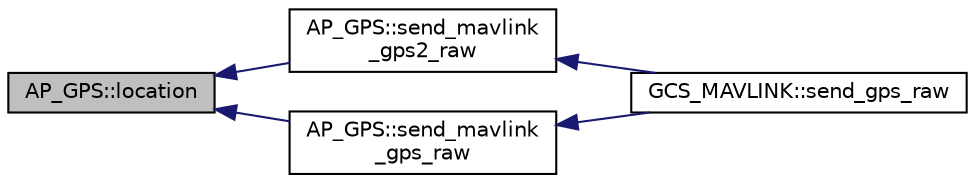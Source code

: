 digraph "AP_GPS::location"
{
 // INTERACTIVE_SVG=YES
  edge [fontname="Helvetica",fontsize="10",labelfontname="Helvetica",labelfontsize="10"];
  node [fontname="Helvetica",fontsize="10",shape=record];
  rankdir="LR";
  Node1 [label="AP_GPS::location",height=0.2,width=0.4,color="black", fillcolor="grey75", style="filled", fontcolor="black"];
  Node1 -> Node2 [dir="back",color="midnightblue",fontsize="10",style="solid",fontname="Helvetica"];
  Node2 [label="AP_GPS::send_mavlink\l_gps2_raw",height=0.2,width=0.4,color="black", fillcolor="white", style="filled",URL="$classAP__GPS.html#a559c00ff3bbc1232f68e64d29a892128"];
  Node2 -> Node3 [dir="back",color="midnightblue",fontsize="10",style="solid",fontname="Helvetica"];
  Node3 [label="GCS_MAVLINK::send_gps_raw",height=0.2,width=0.4,color="black", fillcolor="white", style="filled",URL="$classGCS__MAVLINK.html#aa6f7ccdb5ed30bcce6499dcbf9e6d4ad"];
  Node1 -> Node4 [dir="back",color="midnightblue",fontsize="10",style="solid",fontname="Helvetica"];
  Node4 [label="AP_GPS::send_mavlink\l_gps_raw",height=0.2,width=0.4,color="black", fillcolor="white", style="filled",URL="$classAP__GPS.html#a266ef4a39f7a303fc1905bf7f9e4ed09"];
  Node4 -> Node3 [dir="back",color="midnightblue",fontsize="10",style="solid",fontname="Helvetica"];
}
